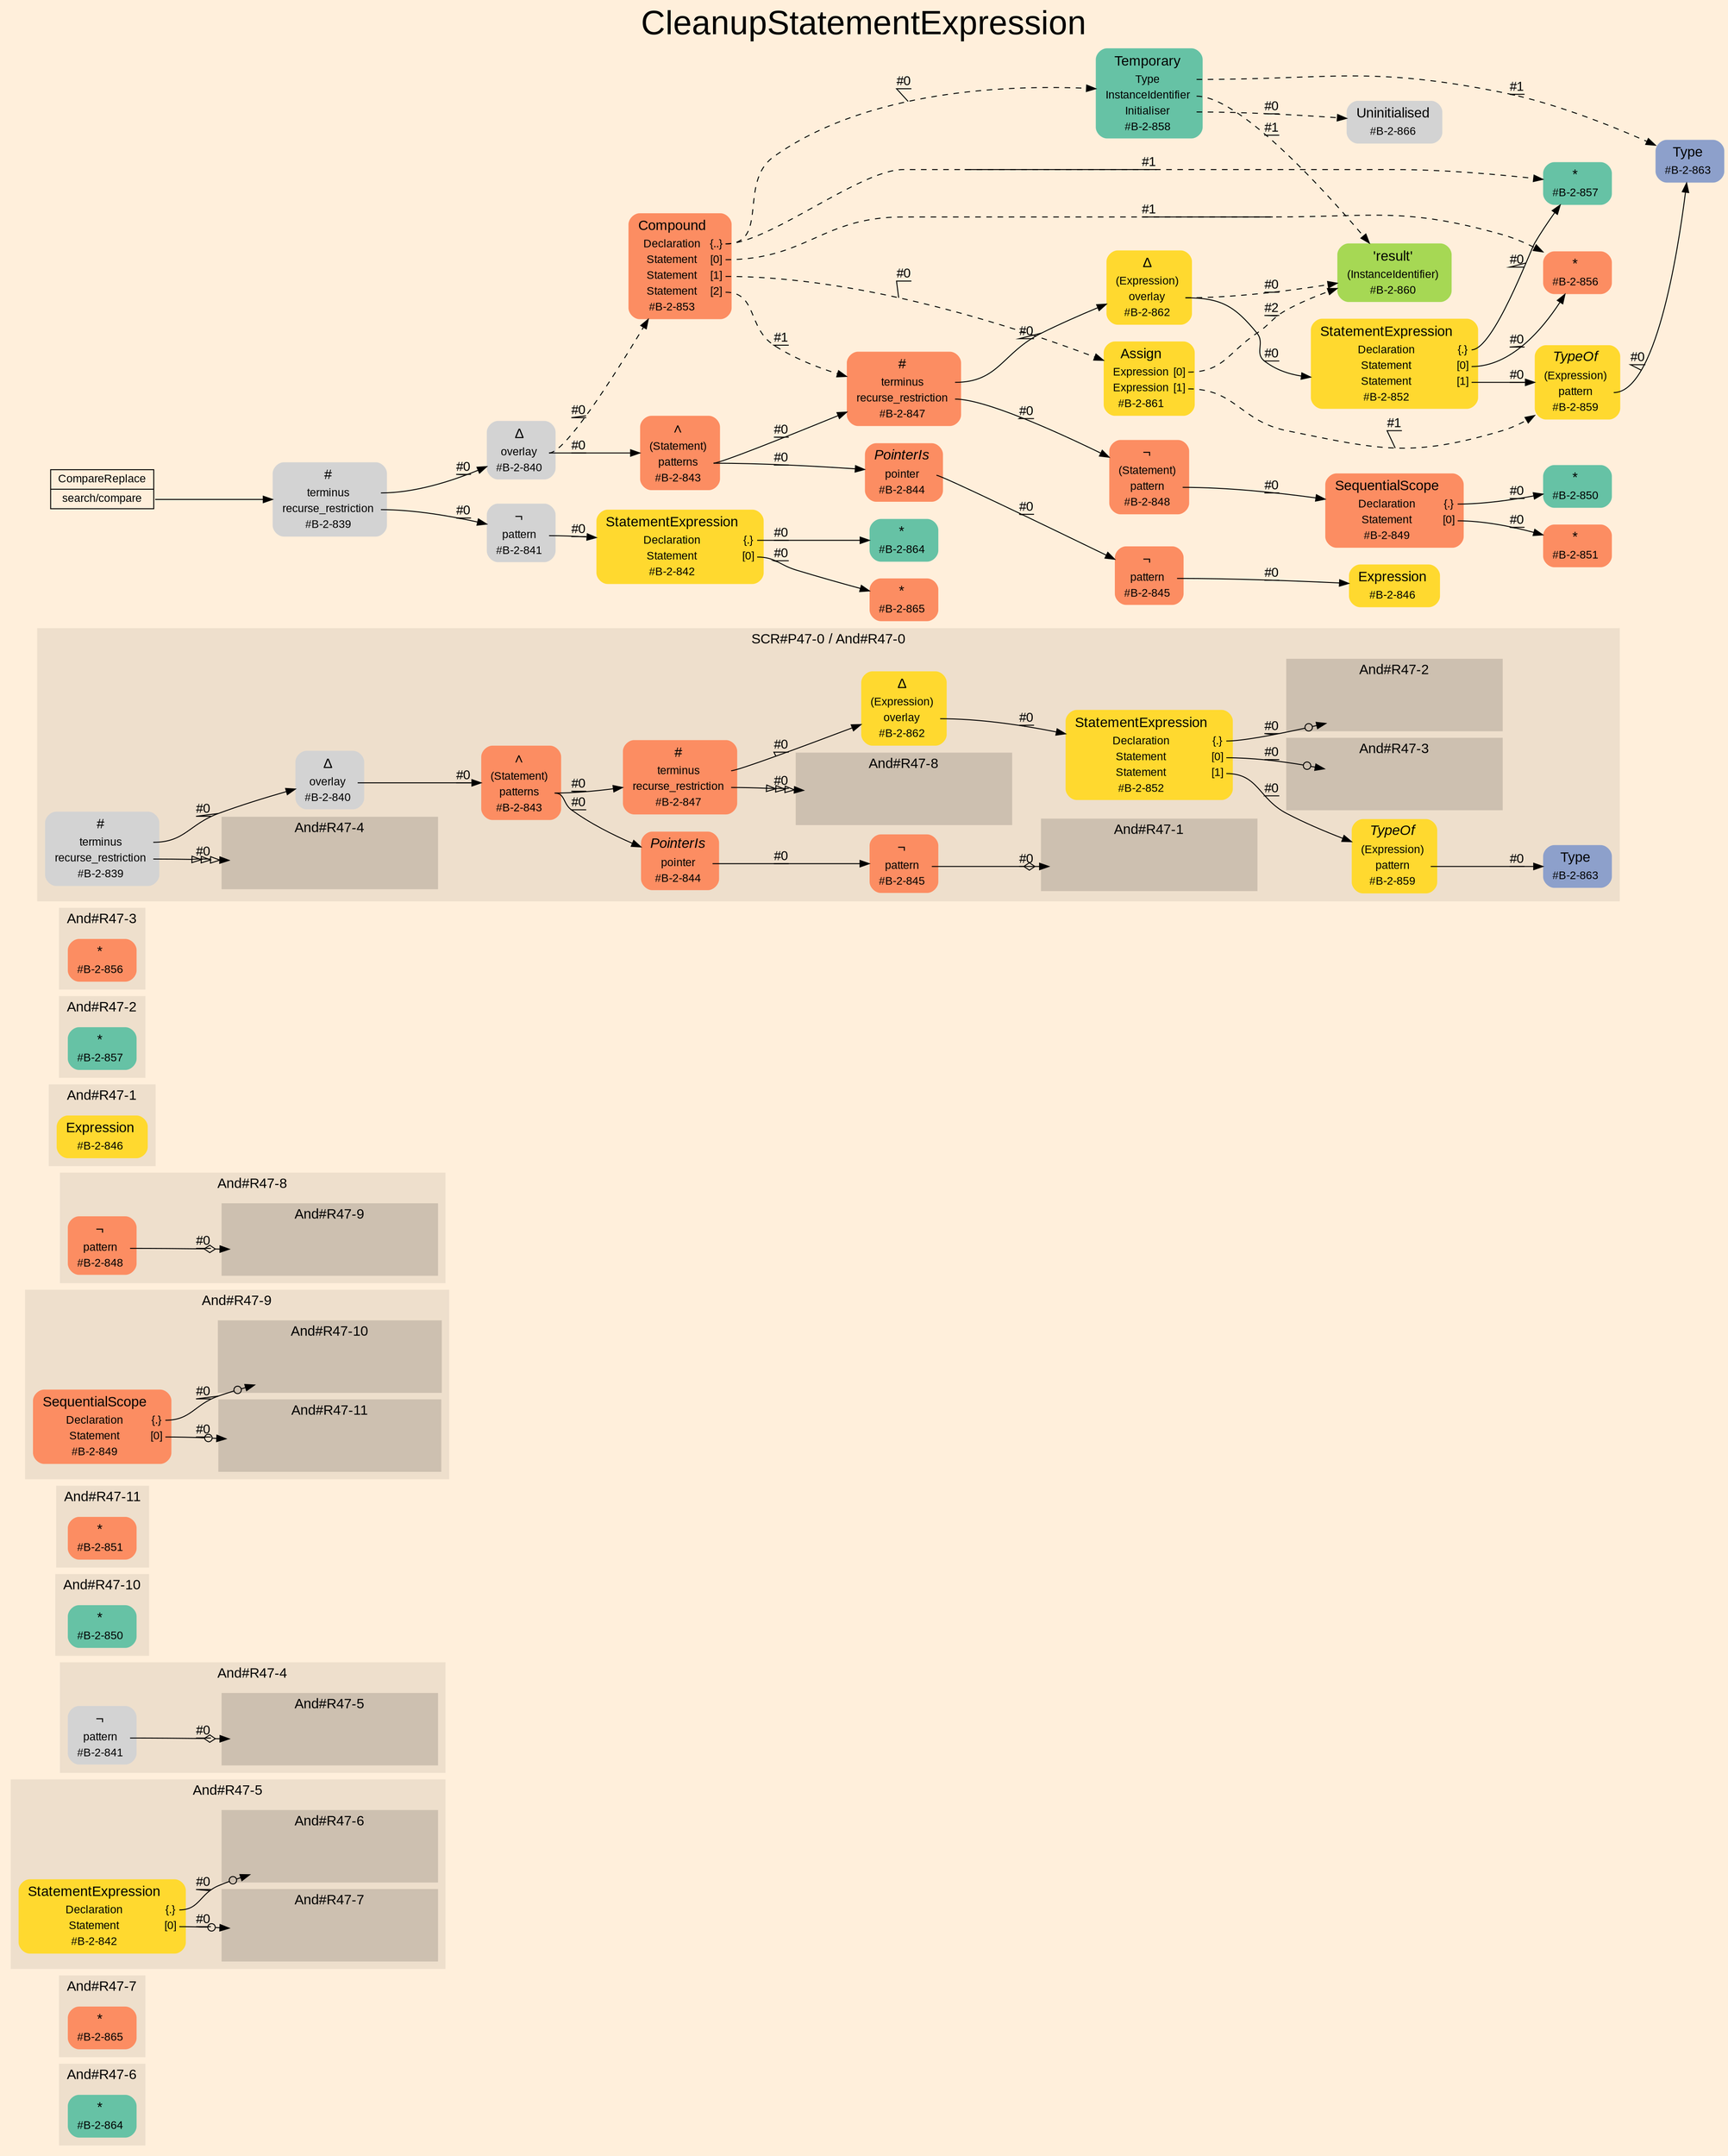 digraph "CleanupStatementExpression" {
label = "CleanupStatementExpression"
labelloc = t
fontsize = "36"
graph [
    rankdir = "LR"
    ranksep = 0.3
    bgcolor = antiquewhite1
    color = black
    fontcolor = black
    fontname = "Arial"
];
node [
    fontname = "Arial"
];
edge [
    fontname = "Arial"
];

// -------------------- figure And#R47-6 --------------------
// -------- region And#R47-6 ----------
subgraph "clusterAnd#R47-6" {
    label = "And#R47-6"
    style = "filled"
    color = antiquewhite2
    fontsize = "15"
    "And#R47-6/#B-2-864" [
        // -------- block And#R47-6/#B-2-864 ----------
        shape = "plaintext"
        fillcolor = "/set28/1"
        label = <<TABLE BORDER="0" CELLBORDER="0" CELLSPACING="0">
         <TR><TD><FONT POINT-SIZE="15.0">*</FONT></TD><TD></TD></TR>
         <TR><TD>#B-2-864</TD><TD PORT="port0"></TD></TR>
        </TABLE>>
        style = "rounded,filled"
        fontsize = "12"
    ];
    
}


// -------------------- figure And#R47-7 --------------------
// -------- region And#R47-7 ----------
subgraph "clusterAnd#R47-7" {
    label = "And#R47-7"
    style = "filled"
    color = antiquewhite2
    fontsize = "15"
    "And#R47-7/#B-2-865" [
        // -------- block And#R47-7/#B-2-865 ----------
        shape = "plaintext"
        fillcolor = "/set28/2"
        label = <<TABLE BORDER="0" CELLBORDER="0" CELLSPACING="0">
         <TR><TD><FONT POINT-SIZE="15.0">*</FONT></TD><TD></TD></TR>
         <TR><TD>#B-2-865</TD><TD PORT="port0"></TD></TR>
        </TABLE>>
        style = "rounded,filled"
        fontsize = "12"
    ];
    
}


// -------------------- figure And#R47-5 --------------------
// -------- region And#R47-5 ----------
subgraph "clusterAnd#R47-5" {
    label = "And#R47-5"
    style = "filled"
    color = antiquewhite2
    fontsize = "15"
    "And#R47-5/#B-2-842" [
        // -------- block And#R47-5/#B-2-842 ----------
        shape = "plaintext"
        fillcolor = "/set28/6"
        label = <<TABLE BORDER="0" CELLBORDER="0" CELLSPACING="0">
         <TR><TD><FONT POINT-SIZE="15.0">StatementExpression</FONT></TD><TD></TD></TR>
         <TR><TD>Declaration</TD><TD PORT="port0">{.}</TD></TR>
         <TR><TD>Statement</TD><TD PORT="port1">[0]</TD></TR>
         <TR><TD>#B-2-842</TD><TD PORT="port2"></TD></TR>
        </TABLE>>
        style = "rounded,filled"
        fontsize = "12"
    ];
    
    // -------- region And#R47-5/And#R47-6 ----------
    subgraph "clusterAnd#R47-5/And#R47-6" {
        label = "And#R47-6"
        style = "filled"
        color = antiquewhite3
        fontsize = "15"
        "And#R47-5/And#R47-6/#B-2-864" [
            // -------- block And#R47-5/And#R47-6/#B-2-864 ----------
            shape = none
            fillcolor = "/set28/1"
            style = "invisible"
        ];
        
    }
    
    // -------- region And#R47-5/And#R47-7 ----------
    subgraph "clusterAnd#R47-5/And#R47-7" {
        label = "And#R47-7"
        style = "filled"
        color = antiquewhite3
        fontsize = "15"
        "And#R47-5/And#R47-7/#B-2-865" [
            // -------- block And#R47-5/And#R47-7/#B-2-865 ----------
            shape = none
            fillcolor = "/set28/2"
            style = "invisible"
        ];
        
    }
    
}

"And#R47-5/#B-2-842":port0 -> "And#R47-5/And#R47-6/#B-2-864" [
    arrowhead="normalnoneodot"
    label = "#0"
    decorate = true
    color = black
    fontcolor = black
];

"And#R47-5/#B-2-842":port1 -> "And#R47-5/And#R47-7/#B-2-865" [
    arrowhead="normalnoneodot"
    label = "#0"
    decorate = true
    color = black
    fontcolor = black
];


// -------------------- figure And#R47-4 --------------------
// -------- region And#R47-4 ----------
subgraph "clusterAnd#R47-4" {
    label = "And#R47-4"
    style = "filled"
    color = antiquewhite2
    fontsize = "15"
    "And#R47-4/#B-2-841" [
        // -------- block And#R47-4/#B-2-841 ----------
        shape = "plaintext"
        label = <<TABLE BORDER="0" CELLBORDER="0" CELLSPACING="0">
         <TR><TD><FONT POINT-SIZE="15.0">¬</FONT></TD><TD></TD></TR>
         <TR><TD>pattern</TD><TD PORT="port0"></TD></TR>
         <TR><TD>#B-2-841</TD><TD PORT="port1"></TD></TR>
        </TABLE>>
        style = "rounded,filled"
        fontsize = "12"
    ];
    
    // -------- region And#R47-4/And#R47-5 ----------
    subgraph "clusterAnd#R47-4/And#R47-5" {
        label = "And#R47-5"
        style = "filled"
        color = antiquewhite3
        fontsize = "15"
        "And#R47-4/And#R47-5/#B-2-842" [
            // -------- block And#R47-4/And#R47-5/#B-2-842 ----------
            shape = none
            fillcolor = "/set28/6"
            style = "invisible"
        ];
        
    }
    
}

"And#R47-4/#B-2-841":port0 -> "And#R47-4/And#R47-5/#B-2-842" [
    arrowhead="normalnoneodiamond"
    label = "#0"
    decorate = true
    color = black
    fontcolor = black
];


// -------------------- figure And#R47-10 --------------------
// -------- region And#R47-10 ----------
subgraph "clusterAnd#R47-10" {
    label = "And#R47-10"
    style = "filled"
    color = antiquewhite2
    fontsize = "15"
    "And#R47-10/#B-2-850" [
        // -------- block And#R47-10/#B-2-850 ----------
        shape = "plaintext"
        fillcolor = "/set28/1"
        label = <<TABLE BORDER="0" CELLBORDER="0" CELLSPACING="0">
         <TR><TD><FONT POINT-SIZE="15.0">*</FONT></TD><TD></TD></TR>
         <TR><TD>#B-2-850</TD><TD PORT="port0"></TD></TR>
        </TABLE>>
        style = "rounded,filled"
        fontsize = "12"
    ];
    
}


// -------------------- figure And#R47-11 --------------------
// -------- region And#R47-11 ----------
subgraph "clusterAnd#R47-11" {
    label = "And#R47-11"
    style = "filled"
    color = antiquewhite2
    fontsize = "15"
    "And#R47-11/#B-2-851" [
        // -------- block And#R47-11/#B-2-851 ----------
        shape = "plaintext"
        fillcolor = "/set28/2"
        label = <<TABLE BORDER="0" CELLBORDER="0" CELLSPACING="0">
         <TR><TD><FONT POINT-SIZE="15.0">*</FONT></TD><TD></TD></TR>
         <TR><TD>#B-2-851</TD><TD PORT="port0"></TD></TR>
        </TABLE>>
        style = "rounded,filled"
        fontsize = "12"
    ];
    
}


// -------------------- figure And#R47-9 --------------------
// -------- region And#R47-9 ----------
subgraph "clusterAnd#R47-9" {
    label = "And#R47-9"
    style = "filled"
    color = antiquewhite2
    fontsize = "15"
    "And#R47-9/#B-2-849" [
        // -------- block And#R47-9/#B-2-849 ----------
        shape = "plaintext"
        fillcolor = "/set28/2"
        label = <<TABLE BORDER="0" CELLBORDER="0" CELLSPACING="0">
         <TR><TD><FONT POINT-SIZE="15.0">SequentialScope</FONT></TD><TD></TD></TR>
         <TR><TD>Declaration</TD><TD PORT="port0">{.}</TD></TR>
         <TR><TD>Statement</TD><TD PORT="port1">[0]</TD></TR>
         <TR><TD>#B-2-849</TD><TD PORT="port2"></TD></TR>
        </TABLE>>
        style = "rounded,filled"
        fontsize = "12"
    ];
    
    // -------- region And#R47-9/And#R47-10 ----------
    subgraph "clusterAnd#R47-9/And#R47-10" {
        label = "And#R47-10"
        style = "filled"
        color = antiquewhite3
        fontsize = "15"
        "And#R47-9/And#R47-10/#B-2-850" [
            // -------- block And#R47-9/And#R47-10/#B-2-850 ----------
            shape = none
            fillcolor = "/set28/1"
            style = "invisible"
        ];
        
    }
    
    // -------- region And#R47-9/And#R47-11 ----------
    subgraph "clusterAnd#R47-9/And#R47-11" {
        label = "And#R47-11"
        style = "filled"
        color = antiquewhite3
        fontsize = "15"
        "And#R47-9/And#R47-11/#B-2-851" [
            // -------- block And#R47-9/And#R47-11/#B-2-851 ----------
            shape = none
            fillcolor = "/set28/2"
            style = "invisible"
        ];
        
    }
    
}

"And#R47-9/#B-2-849":port0 -> "And#R47-9/And#R47-10/#B-2-850" [
    arrowhead="normalnoneodot"
    label = "#0"
    decorate = true
    color = black
    fontcolor = black
];

"And#R47-9/#B-2-849":port1 -> "And#R47-9/And#R47-11/#B-2-851" [
    arrowhead="normalnoneodot"
    label = "#0"
    decorate = true
    color = black
    fontcolor = black
];


// -------------------- figure And#R47-8 --------------------
// -------- region And#R47-8 ----------
subgraph "clusterAnd#R47-8" {
    label = "And#R47-8"
    style = "filled"
    color = antiquewhite2
    fontsize = "15"
    "And#R47-8/#B-2-848" [
        // -------- block And#R47-8/#B-2-848 ----------
        shape = "plaintext"
        fillcolor = "/set28/2"
        label = <<TABLE BORDER="0" CELLBORDER="0" CELLSPACING="0">
         <TR><TD><FONT POINT-SIZE="15.0">¬</FONT></TD><TD></TD></TR>
         <TR><TD>pattern</TD><TD PORT="port0"></TD></TR>
         <TR><TD>#B-2-848</TD><TD PORT="port1"></TD></TR>
        </TABLE>>
        style = "rounded,filled"
        fontsize = "12"
    ];
    
    // -------- region And#R47-8/And#R47-9 ----------
    subgraph "clusterAnd#R47-8/And#R47-9" {
        label = "And#R47-9"
        style = "filled"
        color = antiquewhite3
        fontsize = "15"
        "And#R47-8/And#R47-9/#B-2-849" [
            // -------- block And#R47-8/And#R47-9/#B-2-849 ----------
            shape = none
            fillcolor = "/set28/2"
            style = "invisible"
        ];
        
    }
    
}

"And#R47-8/#B-2-848":port0 -> "And#R47-8/And#R47-9/#B-2-849" [
    arrowhead="normalnoneodiamond"
    label = "#0"
    decorate = true
    color = black
    fontcolor = black
];


// -------------------- figure And#R47-1 --------------------
// -------- region And#R47-1 ----------
subgraph "clusterAnd#R47-1" {
    label = "And#R47-1"
    style = "filled"
    color = antiquewhite2
    fontsize = "15"
    "And#R47-1/#B-2-846" [
        // -------- block And#R47-1/#B-2-846 ----------
        shape = "plaintext"
        fillcolor = "/set28/6"
        label = <<TABLE BORDER="0" CELLBORDER="0" CELLSPACING="0">
         <TR><TD><FONT POINT-SIZE="15.0">Expression</FONT></TD><TD></TD></TR>
         <TR><TD>#B-2-846</TD><TD PORT="port0"></TD></TR>
        </TABLE>>
        style = "rounded,filled"
        fontsize = "12"
    ];
    
}


// -------------------- figure And#R47-2 --------------------
// -------- region And#R47-2 ----------
subgraph "clusterAnd#R47-2" {
    label = "And#R47-2"
    style = "filled"
    color = antiquewhite2
    fontsize = "15"
    "And#R47-2/#B-2-857" [
        // -------- block And#R47-2/#B-2-857 ----------
        shape = "plaintext"
        fillcolor = "/set28/1"
        label = <<TABLE BORDER="0" CELLBORDER="0" CELLSPACING="0">
         <TR><TD><FONT POINT-SIZE="15.0">*</FONT></TD><TD></TD></TR>
         <TR><TD>#B-2-857</TD><TD PORT="port0"></TD></TR>
        </TABLE>>
        style = "rounded,filled"
        fontsize = "12"
    ];
    
}


// -------------------- figure And#R47-3 --------------------
// -------- region And#R47-3 ----------
subgraph "clusterAnd#R47-3" {
    label = "And#R47-3"
    style = "filled"
    color = antiquewhite2
    fontsize = "15"
    "And#R47-3/#B-2-856" [
        // -------- block And#R47-3/#B-2-856 ----------
        shape = "plaintext"
        fillcolor = "/set28/2"
        label = <<TABLE BORDER="0" CELLBORDER="0" CELLSPACING="0">
         <TR><TD><FONT POINT-SIZE="15.0">*</FONT></TD><TD></TD></TR>
         <TR><TD>#B-2-856</TD><TD PORT="port0"></TD></TR>
        </TABLE>>
        style = "rounded,filled"
        fontsize = "12"
    ];
    
}


// -------------------- figure And#R47-0 --------------------
// -------- region And#R47-0 ----------
subgraph "clusterAnd#R47-0" {
    label = "SCR#P47-0 / And#R47-0"
    style = "filled"
    color = antiquewhite2
    fontsize = "15"
    "And#R47-0/#B-2-852" [
        // -------- block And#R47-0/#B-2-852 ----------
        shape = "plaintext"
        fillcolor = "/set28/6"
        label = <<TABLE BORDER="0" CELLBORDER="0" CELLSPACING="0">
         <TR><TD><FONT POINT-SIZE="15.0">StatementExpression</FONT></TD><TD></TD></TR>
         <TR><TD>Declaration</TD><TD PORT="port0">{.}</TD></TR>
         <TR><TD>Statement</TD><TD PORT="port1">[0]</TD></TR>
         <TR><TD>Statement</TD><TD PORT="port2">[1]</TD></TR>
         <TR><TD>#B-2-852</TD><TD PORT="port3"></TD></TR>
        </TABLE>>
        style = "rounded,filled"
        fontsize = "12"
    ];
    
    "And#R47-0/#B-2-844" [
        // -------- block And#R47-0/#B-2-844 ----------
        shape = "plaintext"
        fillcolor = "/set28/2"
        label = <<TABLE BORDER="0" CELLBORDER="0" CELLSPACING="0">
         <TR><TD><FONT POINT-SIZE="15.0"><I>PointerIs</I></FONT></TD><TD></TD></TR>
         <TR><TD>pointer</TD><TD PORT="port0"></TD></TR>
         <TR><TD>#B-2-844</TD><TD PORT="port1"></TD></TR>
        </TABLE>>
        style = "rounded,filled"
        fontsize = "12"
    ];
    
    "And#R47-0/#B-2-863" [
        // -------- block And#R47-0/#B-2-863 ----------
        shape = "plaintext"
        fillcolor = "/set28/3"
        label = <<TABLE BORDER="0" CELLBORDER="0" CELLSPACING="0">
         <TR><TD><FONT POINT-SIZE="15.0">Type</FONT></TD><TD></TD></TR>
         <TR><TD>#B-2-863</TD><TD PORT="port0"></TD></TR>
        </TABLE>>
        style = "rounded,filled"
        fontsize = "12"
    ];
    
    "And#R47-0/#B-2-859" [
        // -------- block And#R47-0/#B-2-859 ----------
        shape = "plaintext"
        fillcolor = "/set28/6"
        label = <<TABLE BORDER="0" CELLBORDER="0" CELLSPACING="0">
         <TR><TD><FONT POINT-SIZE="15.0"><I>TypeOf</I></FONT></TD><TD></TD></TR>
         <TR><TD>(Expression)</TD><TD PORT="port0"></TD></TR>
         <TR><TD>pattern</TD><TD PORT="port1"></TD></TR>
         <TR><TD>#B-2-859</TD><TD PORT="port2"></TD></TR>
        </TABLE>>
        style = "rounded,filled"
        fontsize = "12"
    ];
    
    "And#R47-0/#B-2-862" [
        // -------- block And#R47-0/#B-2-862 ----------
        shape = "plaintext"
        fillcolor = "/set28/6"
        label = <<TABLE BORDER="0" CELLBORDER="0" CELLSPACING="0">
         <TR><TD><FONT POINT-SIZE="15.0">Δ</FONT></TD><TD></TD></TR>
         <TR><TD>(Expression)</TD><TD PORT="port0"></TD></TR>
         <TR><TD>overlay</TD><TD PORT="port1"></TD></TR>
         <TR><TD>#B-2-862</TD><TD PORT="port2"></TD></TR>
        </TABLE>>
        style = "rounded,filled"
        fontsize = "12"
    ];
    
    "And#R47-0/#B-2-839" [
        // -------- block And#R47-0/#B-2-839 ----------
        shape = "plaintext"
        label = <<TABLE BORDER="0" CELLBORDER="0" CELLSPACING="0">
         <TR><TD><FONT POINT-SIZE="15.0">#</FONT></TD><TD></TD></TR>
         <TR><TD>terminus</TD><TD PORT="port0"></TD></TR>
         <TR><TD>recurse_restriction</TD><TD PORT="port1"></TD></TR>
         <TR><TD>#B-2-839</TD><TD PORT="port2"></TD></TR>
        </TABLE>>
        style = "rounded,filled"
        fontsize = "12"
    ];
    
    "And#R47-0/#B-2-847" [
        // -------- block And#R47-0/#B-2-847 ----------
        shape = "plaintext"
        fillcolor = "/set28/2"
        label = <<TABLE BORDER="0" CELLBORDER="0" CELLSPACING="0">
         <TR><TD><FONT POINT-SIZE="15.0">#</FONT></TD><TD></TD></TR>
         <TR><TD>terminus</TD><TD PORT="port0"></TD></TR>
         <TR><TD>recurse_restriction</TD><TD PORT="port1"></TD></TR>
         <TR><TD>#B-2-847</TD><TD PORT="port2"></TD></TR>
        </TABLE>>
        style = "rounded,filled"
        fontsize = "12"
    ];
    
    "And#R47-0/#B-2-843" [
        // -------- block And#R47-0/#B-2-843 ----------
        shape = "plaintext"
        fillcolor = "/set28/2"
        label = <<TABLE BORDER="0" CELLBORDER="0" CELLSPACING="0">
         <TR><TD><FONT POINT-SIZE="15.0">∧</FONT></TD><TD></TD></TR>
         <TR><TD>(Statement)</TD><TD PORT="port0"></TD></TR>
         <TR><TD>patterns</TD><TD PORT="port1"></TD></TR>
         <TR><TD>#B-2-843</TD><TD PORT="port2"></TD></TR>
        </TABLE>>
        style = "rounded,filled"
        fontsize = "12"
    ];
    
    "And#R47-0/#B-2-845" [
        // -------- block And#R47-0/#B-2-845 ----------
        shape = "plaintext"
        fillcolor = "/set28/2"
        label = <<TABLE BORDER="0" CELLBORDER="0" CELLSPACING="0">
         <TR><TD><FONT POINT-SIZE="15.0">¬</FONT></TD><TD></TD></TR>
         <TR><TD>pattern</TD><TD PORT="port0"></TD></TR>
         <TR><TD>#B-2-845</TD><TD PORT="port1"></TD></TR>
        </TABLE>>
        style = "rounded,filled"
        fontsize = "12"
    ];
    
    "And#R47-0/#B-2-840" [
        // -------- block And#R47-0/#B-2-840 ----------
        shape = "plaintext"
        label = <<TABLE BORDER="0" CELLBORDER="0" CELLSPACING="0">
         <TR><TD><FONT POINT-SIZE="15.0">Δ</FONT></TD><TD></TD></TR>
         <TR><TD>overlay</TD><TD PORT="port0"></TD></TR>
         <TR><TD>#B-2-840</TD><TD PORT="port1"></TD></TR>
        </TABLE>>
        style = "rounded,filled"
        fontsize = "12"
    ];
    
    // -------- region And#R47-0/And#R47-1 ----------
    subgraph "clusterAnd#R47-0/And#R47-1" {
        label = "And#R47-1"
        style = "filled"
        color = antiquewhite3
        fontsize = "15"
        "And#R47-0/And#R47-1/#B-2-846" [
            // -------- block And#R47-0/And#R47-1/#B-2-846 ----------
            shape = none
            fillcolor = "/set28/6"
            style = "invisible"
        ];
        
    }
    
    // -------- region And#R47-0/And#R47-2 ----------
    subgraph "clusterAnd#R47-0/And#R47-2" {
        label = "And#R47-2"
        style = "filled"
        color = antiquewhite3
        fontsize = "15"
        "And#R47-0/And#R47-2/#B-2-857" [
            // -------- block And#R47-0/And#R47-2/#B-2-857 ----------
            shape = none
            fillcolor = "/set28/1"
            style = "invisible"
        ];
        
    }
    
    // -------- region And#R47-0/And#R47-3 ----------
    subgraph "clusterAnd#R47-0/And#R47-3" {
        label = "And#R47-3"
        style = "filled"
        color = antiquewhite3
        fontsize = "15"
        "And#R47-0/And#R47-3/#B-2-856" [
            // -------- block And#R47-0/And#R47-3/#B-2-856 ----------
            shape = none
            fillcolor = "/set28/2"
            style = "invisible"
        ];
        
    }
    
    // -------- region And#R47-0/And#R47-4 ----------
    subgraph "clusterAnd#R47-0/And#R47-4" {
        label = "And#R47-4"
        style = "filled"
        color = antiquewhite3
        fontsize = "15"
        "And#R47-0/And#R47-4/#B-2-841" [
            // -------- block And#R47-0/And#R47-4/#B-2-841 ----------
            shape = none
            style = "invisible"
        ];
        
    }
    
    // -------- region And#R47-0/And#R47-8 ----------
    subgraph "clusterAnd#R47-0/And#R47-8" {
        label = "And#R47-8"
        style = "filled"
        color = antiquewhite3
        fontsize = "15"
        "And#R47-0/And#R47-8/#B-2-848" [
            // -------- block And#R47-0/And#R47-8/#B-2-848 ----------
            shape = none
            fillcolor = "/set28/2"
            style = "invisible"
        ];
        
    }
    
}

"And#R47-0/#B-2-852":port0 -> "And#R47-0/And#R47-2/#B-2-857" [
    arrowhead="normalnoneodot"
    label = "#0"
    decorate = true
    color = black
    fontcolor = black
];

"And#R47-0/#B-2-852":port1 -> "And#R47-0/And#R47-3/#B-2-856" [
    arrowhead="normalnoneodot"
    label = "#0"
    decorate = true
    color = black
    fontcolor = black
];

"And#R47-0/#B-2-852":port2 -> "And#R47-0/#B-2-859" [
    label = "#0"
    decorate = true
    color = black
    fontcolor = black
];

"And#R47-0/#B-2-844":port0 -> "And#R47-0/#B-2-845" [
    label = "#0"
    decorate = true
    color = black
    fontcolor = black
];

"And#R47-0/#B-2-859":port1 -> "And#R47-0/#B-2-863" [
    label = "#0"
    decorate = true
    color = black
    fontcolor = black
];

"And#R47-0/#B-2-862":port1 -> "And#R47-0/#B-2-852" [
    label = "#0"
    decorate = true
    color = black
    fontcolor = black
];

"And#R47-0/#B-2-839":port0 -> "And#R47-0/#B-2-840" [
    label = "#0"
    decorate = true
    color = black
    fontcolor = black
];

"And#R47-0/#B-2-839":port1 -> "And#R47-0/And#R47-4/#B-2-841" [
    arrowhead="normalonormalonormalonormal"
    label = "#0"
    decorate = true
    color = black
    fontcolor = black
];

"And#R47-0/#B-2-847":port0 -> "And#R47-0/#B-2-862" [
    label = "#0"
    decorate = true
    color = black
    fontcolor = black
];

"And#R47-0/#B-2-847":port1 -> "And#R47-0/And#R47-8/#B-2-848" [
    arrowhead="normalonormalonormalonormal"
    label = "#0"
    decorate = true
    color = black
    fontcolor = black
];

"And#R47-0/#B-2-843":port1 -> "And#R47-0/#B-2-847" [
    label = "#0"
    decorate = true
    color = black
    fontcolor = black
];

"And#R47-0/#B-2-843":port1 -> "And#R47-0/#B-2-844" [
    label = "#0"
    decorate = true
    color = black
    fontcolor = black
];

"And#R47-0/#B-2-845":port0 -> "And#R47-0/And#R47-1/#B-2-846" [
    arrowhead="normalnoneodiamond"
    label = "#0"
    decorate = true
    color = black
    fontcolor = black
];

"And#R47-0/#B-2-840":port0 -> "And#R47-0/#B-2-843" [
    label = "#0"
    decorate = true
    color = black
    fontcolor = black
];


// -------------------- transformation figure --------------------
"CR#X47-10-47" [
    // -------- block CR#X47-10-47 ----------
    shape = "record"
    fillcolor = antiquewhite1
    label = "<fixed> CompareReplace | <port0> search/compare"
    style = "filled"
    fontsize = "12"
    color = black
    fontcolor = black
];

"#B-2-839" [
    // -------- block #B-2-839 ----------
    shape = "plaintext"
    label = <<TABLE BORDER="0" CELLBORDER="0" CELLSPACING="0">
     <TR><TD><FONT POINT-SIZE="15.0">#</FONT></TD><TD></TD></TR>
     <TR><TD>terminus</TD><TD PORT="port0"></TD></TR>
     <TR><TD>recurse_restriction</TD><TD PORT="port1"></TD></TR>
     <TR><TD>#B-2-839</TD><TD PORT="port2"></TD></TR>
    </TABLE>>
    style = "rounded,filled"
    fontsize = "12"
];

"#B-2-840" [
    // -------- block #B-2-840 ----------
    shape = "plaintext"
    label = <<TABLE BORDER="0" CELLBORDER="0" CELLSPACING="0">
     <TR><TD><FONT POINT-SIZE="15.0">Δ</FONT></TD><TD></TD></TR>
     <TR><TD>overlay</TD><TD PORT="port0"></TD></TR>
     <TR><TD>#B-2-840</TD><TD PORT="port1"></TD></TR>
    </TABLE>>
    style = "rounded,filled"
    fontsize = "12"
];

"#B-2-843" [
    // -------- block #B-2-843 ----------
    shape = "plaintext"
    fillcolor = "/set28/2"
    label = <<TABLE BORDER="0" CELLBORDER="0" CELLSPACING="0">
     <TR><TD><FONT POINT-SIZE="15.0">∧</FONT></TD><TD></TD></TR>
     <TR><TD>(Statement)</TD><TD PORT="port0"></TD></TR>
     <TR><TD>patterns</TD><TD PORT="port1"></TD></TR>
     <TR><TD>#B-2-843</TD><TD PORT="port2"></TD></TR>
    </TABLE>>
    style = "rounded,filled"
    fontsize = "12"
];

"#B-2-847" [
    // -------- block #B-2-847 ----------
    shape = "plaintext"
    fillcolor = "/set28/2"
    label = <<TABLE BORDER="0" CELLBORDER="0" CELLSPACING="0">
     <TR><TD><FONT POINT-SIZE="15.0">#</FONT></TD><TD></TD></TR>
     <TR><TD>terminus</TD><TD PORT="port0"></TD></TR>
     <TR><TD>recurse_restriction</TD><TD PORT="port1"></TD></TR>
     <TR><TD>#B-2-847</TD><TD PORT="port2"></TD></TR>
    </TABLE>>
    style = "rounded,filled"
    fontsize = "12"
];

"#B-2-862" [
    // -------- block #B-2-862 ----------
    shape = "plaintext"
    fillcolor = "/set28/6"
    label = <<TABLE BORDER="0" CELLBORDER="0" CELLSPACING="0">
     <TR><TD><FONT POINT-SIZE="15.0">Δ</FONT></TD><TD></TD></TR>
     <TR><TD>(Expression)</TD><TD PORT="port0"></TD></TR>
     <TR><TD>overlay</TD><TD PORT="port1"></TD></TR>
     <TR><TD>#B-2-862</TD><TD PORT="port2"></TD></TR>
    </TABLE>>
    style = "rounded,filled"
    fontsize = "12"
];

"#B-2-852" [
    // -------- block #B-2-852 ----------
    shape = "plaintext"
    fillcolor = "/set28/6"
    label = <<TABLE BORDER="0" CELLBORDER="0" CELLSPACING="0">
     <TR><TD><FONT POINT-SIZE="15.0">StatementExpression</FONT></TD><TD></TD></TR>
     <TR><TD>Declaration</TD><TD PORT="port0">{.}</TD></TR>
     <TR><TD>Statement</TD><TD PORT="port1">[0]</TD></TR>
     <TR><TD>Statement</TD><TD PORT="port2">[1]</TD></TR>
     <TR><TD>#B-2-852</TD><TD PORT="port3"></TD></TR>
    </TABLE>>
    style = "rounded,filled"
    fontsize = "12"
];

"#B-2-857" [
    // -------- block #B-2-857 ----------
    shape = "plaintext"
    fillcolor = "/set28/1"
    label = <<TABLE BORDER="0" CELLBORDER="0" CELLSPACING="0">
     <TR><TD><FONT POINT-SIZE="15.0">*</FONT></TD><TD></TD></TR>
     <TR><TD>#B-2-857</TD><TD PORT="port0"></TD></TR>
    </TABLE>>
    style = "rounded,filled"
    fontsize = "12"
];

"#B-2-856" [
    // -------- block #B-2-856 ----------
    shape = "plaintext"
    fillcolor = "/set28/2"
    label = <<TABLE BORDER="0" CELLBORDER="0" CELLSPACING="0">
     <TR><TD><FONT POINT-SIZE="15.0">*</FONT></TD><TD></TD></TR>
     <TR><TD>#B-2-856</TD><TD PORT="port0"></TD></TR>
    </TABLE>>
    style = "rounded,filled"
    fontsize = "12"
];

"#B-2-859" [
    // -------- block #B-2-859 ----------
    shape = "plaintext"
    fillcolor = "/set28/6"
    label = <<TABLE BORDER="0" CELLBORDER="0" CELLSPACING="0">
     <TR><TD><FONT POINT-SIZE="15.0"><I>TypeOf</I></FONT></TD><TD></TD></TR>
     <TR><TD>(Expression)</TD><TD PORT="port0"></TD></TR>
     <TR><TD>pattern</TD><TD PORT="port1"></TD></TR>
     <TR><TD>#B-2-859</TD><TD PORT="port2"></TD></TR>
    </TABLE>>
    style = "rounded,filled"
    fontsize = "12"
];

"#B-2-863" [
    // -------- block #B-2-863 ----------
    shape = "plaintext"
    fillcolor = "/set28/3"
    label = <<TABLE BORDER="0" CELLBORDER="0" CELLSPACING="0">
     <TR><TD><FONT POINT-SIZE="15.0">Type</FONT></TD><TD></TD></TR>
     <TR><TD>#B-2-863</TD><TD PORT="port0"></TD></TR>
    </TABLE>>
    style = "rounded,filled"
    fontsize = "12"
];

"#B-2-860" [
    // -------- block #B-2-860 ----------
    shape = "plaintext"
    fillcolor = "/set28/5"
    label = <<TABLE BORDER="0" CELLBORDER="0" CELLSPACING="0">
     <TR><TD><FONT POINT-SIZE="15.0">'result'</FONT></TD><TD></TD></TR>
     <TR><TD>(InstanceIdentifier)</TD><TD PORT="port0"></TD></TR>
     <TR><TD>#B-2-860</TD><TD PORT="port1"></TD></TR>
    </TABLE>>
    style = "rounded,filled"
    fontsize = "12"
];

"#B-2-848" [
    // -------- block #B-2-848 ----------
    shape = "plaintext"
    fillcolor = "/set28/2"
    label = <<TABLE BORDER="0" CELLBORDER="0" CELLSPACING="0">
     <TR><TD><FONT POINT-SIZE="15.0">¬</FONT></TD><TD></TD></TR>
     <TR><TD>(Statement)</TD><TD PORT="port0"></TD></TR>
     <TR><TD>pattern</TD><TD PORT="port1"></TD></TR>
     <TR><TD>#B-2-848</TD><TD PORT="port2"></TD></TR>
    </TABLE>>
    style = "rounded,filled"
    fontsize = "12"
];

"#B-2-849" [
    // -------- block #B-2-849 ----------
    shape = "plaintext"
    fillcolor = "/set28/2"
    label = <<TABLE BORDER="0" CELLBORDER="0" CELLSPACING="0">
     <TR><TD><FONT POINT-SIZE="15.0">SequentialScope</FONT></TD><TD></TD></TR>
     <TR><TD>Declaration</TD><TD PORT="port0">{.}</TD></TR>
     <TR><TD>Statement</TD><TD PORT="port1">[0]</TD></TR>
     <TR><TD>#B-2-849</TD><TD PORT="port2"></TD></TR>
    </TABLE>>
    style = "rounded,filled"
    fontsize = "12"
];

"#B-2-850" [
    // -------- block #B-2-850 ----------
    shape = "plaintext"
    fillcolor = "/set28/1"
    label = <<TABLE BORDER="0" CELLBORDER="0" CELLSPACING="0">
     <TR><TD><FONT POINT-SIZE="15.0">*</FONT></TD><TD></TD></TR>
     <TR><TD>#B-2-850</TD><TD PORT="port0"></TD></TR>
    </TABLE>>
    style = "rounded,filled"
    fontsize = "12"
];

"#B-2-851" [
    // -------- block #B-2-851 ----------
    shape = "plaintext"
    fillcolor = "/set28/2"
    label = <<TABLE BORDER="0" CELLBORDER="0" CELLSPACING="0">
     <TR><TD><FONT POINT-SIZE="15.0">*</FONT></TD><TD></TD></TR>
     <TR><TD>#B-2-851</TD><TD PORT="port0"></TD></TR>
    </TABLE>>
    style = "rounded,filled"
    fontsize = "12"
];

"#B-2-844" [
    // -------- block #B-2-844 ----------
    shape = "plaintext"
    fillcolor = "/set28/2"
    label = <<TABLE BORDER="0" CELLBORDER="0" CELLSPACING="0">
     <TR><TD><FONT POINT-SIZE="15.0"><I>PointerIs</I></FONT></TD><TD></TD></TR>
     <TR><TD>pointer</TD><TD PORT="port0"></TD></TR>
     <TR><TD>#B-2-844</TD><TD PORT="port1"></TD></TR>
    </TABLE>>
    style = "rounded,filled"
    fontsize = "12"
];

"#B-2-845" [
    // -------- block #B-2-845 ----------
    shape = "plaintext"
    fillcolor = "/set28/2"
    label = <<TABLE BORDER="0" CELLBORDER="0" CELLSPACING="0">
     <TR><TD><FONT POINT-SIZE="15.0">¬</FONT></TD><TD></TD></TR>
     <TR><TD>pattern</TD><TD PORT="port0"></TD></TR>
     <TR><TD>#B-2-845</TD><TD PORT="port1"></TD></TR>
    </TABLE>>
    style = "rounded,filled"
    fontsize = "12"
];

"#B-2-846" [
    // -------- block #B-2-846 ----------
    shape = "plaintext"
    fillcolor = "/set28/6"
    label = <<TABLE BORDER="0" CELLBORDER="0" CELLSPACING="0">
     <TR><TD><FONT POINT-SIZE="15.0">Expression</FONT></TD><TD></TD></TR>
     <TR><TD>#B-2-846</TD><TD PORT="port0"></TD></TR>
    </TABLE>>
    style = "rounded,filled"
    fontsize = "12"
];

"#B-2-853" [
    // -------- block #B-2-853 ----------
    shape = "plaintext"
    fillcolor = "/set28/2"
    label = <<TABLE BORDER="0" CELLBORDER="0" CELLSPACING="0">
     <TR><TD><FONT POINT-SIZE="15.0">Compound</FONT></TD><TD></TD></TR>
     <TR><TD>Declaration</TD><TD PORT="port0">{..}</TD></TR>
     <TR><TD>Statement</TD><TD PORT="port1">[0]</TD></TR>
     <TR><TD>Statement</TD><TD PORT="port2">[1]</TD></TR>
     <TR><TD>Statement</TD><TD PORT="port3">[2]</TD></TR>
     <TR><TD>#B-2-853</TD><TD PORT="port4"></TD></TR>
    </TABLE>>
    style = "rounded,filled"
    fontsize = "12"
];

"#B-2-858" [
    // -------- block #B-2-858 ----------
    shape = "plaintext"
    fillcolor = "/set28/1"
    label = <<TABLE BORDER="0" CELLBORDER="0" CELLSPACING="0">
     <TR><TD><FONT POINT-SIZE="15.0">Temporary</FONT></TD><TD></TD></TR>
     <TR><TD>Type</TD><TD PORT="port0"></TD></TR>
     <TR><TD>InstanceIdentifier</TD><TD PORT="port1"></TD></TR>
     <TR><TD>Initialiser</TD><TD PORT="port2"></TD></TR>
     <TR><TD>#B-2-858</TD><TD PORT="port3"></TD></TR>
    </TABLE>>
    style = "rounded,filled"
    fontsize = "12"
];

"#B-2-866" [
    // -------- block #B-2-866 ----------
    shape = "plaintext"
    label = <<TABLE BORDER="0" CELLBORDER="0" CELLSPACING="0">
     <TR><TD><FONT POINT-SIZE="15.0">Uninitialised</FONT></TD><TD></TD></TR>
     <TR><TD>#B-2-866</TD><TD PORT="port0"></TD></TR>
    </TABLE>>
    style = "rounded,filled"
    fontsize = "12"
];

"#B-2-861" [
    // -------- block #B-2-861 ----------
    shape = "plaintext"
    fillcolor = "/set28/6"
    label = <<TABLE BORDER="0" CELLBORDER="0" CELLSPACING="0">
     <TR><TD><FONT POINT-SIZE="15.0">Assign</FONT></TD><TD></TD></TR>
     <TR><TD>Expression</TD><TD PORT="port0">[0]</TD></TR>
     <TR><TD>Expression</TD><TD PORT="port1">[1]</TD></TR>
     <TR><TD>#B-2-861</TD><TD PORT="port2"></TD></TR>
    </TABLE>>
    style = "rounded,filled"
    fontsize = "12"
];

"#B-2-841" [
    // -------- block #B-2-841 ----------
    shape = "plaintext"
    label = <<TABLE BORDER="0" CELLBORDER="0" CELLSPACING="0">
     <TR><TD><FONT POINT-SIZE="15.0">¬</FONT></TD><TD></TD></TR>
     <TR><TD>pattern</TD><TD PORT="port0"></TD></TR>
     <TR><TD>#B-2-841</TD><TD PORT="port1"></TD></TR>
    </TABLE>>
    style = "rounded,filled"
    fontsize = "12"
];

"#B-2-842" [
    // -------- block #B-2-842 ----------
    shape = "plaintext"
    fillcolor = "/set28/6"
    label = <<TABLE BORDER="0" CELLBORDER="0" CELLSPACING="0">
     <TR><TD><FONT POINT-SIZE="15.0">StatementExpression</FONT></TD><TD></TD></TR>
     <TR><TD>Declaration</TD><TD PORT="port0">{.}</TD></TR>
     <TR><TD>Statement</TD><TD PORT="port1">[0]</TD></TR>
     <TR><TD>#B-2-842</TD><TD PORT="port2"></TD></TR>
    </TABLE>>
    style = "rounded,filled"
    fontsize = "12"
];

"#B-2-864" [
    // -------- block #B-2-864 ----------
    shape = "plaintext"
    fillcolor = "/set28/1"
    label = <<TABLE BORDER="0" CELLBORDER="0" CELLSPACING="0">
     <TR><TD><FONT POINT-SIZE="15.0">*</FONT></TD><TD></TD></TR>
     <TR><TD>#B-2-864</TD><TD PORT="port0"></TD></TR>
    </TABLE>>
    style = "rounded,filled"
    fontsize = "12"
];

"#B-2-865" [
    // -------- block #B-2-865 ----------
    shape = "plaintext"
    fillcolor = "/set28/2"
    label = <<TABLE BORDER="0" CELLBORDER="0" CELLSPACING="0">
     <TR><TD><FONT POINT-SIZE="15.0">*</FONT></TD><TD></TD></TR>
     <TR><TD>#B-2-865</TD><TD PORT="port0"></TD></TR>
    </TABLE>>
    style = "rounded,filled"
    fontsize = "12"
];

"CR#X47-10-47":port0 -> "#B-2-839" [
    label = ""
    decorate = true
    color = black
    fontcolor = black
];

"#B-2-839":port0 -> "#B-2-840" [
    label = "#0"
    decorate = true
    color = black
    fontcolor = black
];

"#B-2-839":port1 -> "#B-2-841" [
    label = "#0"
    decorate = true
    color = black
    fontcolor = black
];

"#B-2-840":port0 -> "#B-2-843" [
    label = "#0"
    decorate = true
    color = black
    fontcolor = black
];

"#B-2-840":port0 -> "#B-2-853" [
    style="dashed"
    label = "#0"
    decorate = true
    color = black
    fontcolor = black
];

"#B-2-843":port1 -> "#B-2-847" [
    label = "#0"
    decorate = true
    color = black
    fontcolor = black
];

"#B-2-843":port1 -> "#B-2-844" [
    label = "#0"
    decorate = true
    color = black
    fontcolor = black
];

"#B-2-847":port0 -> "#B-2-862" [
    label = "#0"
    decorate = true
    color = black
    fontcolor = black
];

"#B-2-847":port1 -> "#B-2-848" [
    label = "#0"
    decorate = true
    color = black
    fontcolor = black
];

"#B-2-862":port1 -> "#B-2-852" [
    label = "#0"
    decorate = true
    color = black
    fontcolor = black
];

"#B-2-862":port1 -> "#B-2-860" [
    style="dashed"
    label = "#0"
    decorate = true
    color = black
    fontcolor = black
];

"#B-2-852":port0 -> "#B-2-857" [
    label = "#0"
    decorate = true
    color = black
    fontcolor = black
];

"#B-2-852":port1 -> "#B-2-856" [
    label = "#0"
    decorate = true
    color = black
    fontcolor = black
];

"#B-2-852":port2 -> "#B-2-859" [
    label = "#0"
    decorate = true
    color = black
    fontcolor = black
];

"#B-2-859":port1 -> "#B-2-863" [
    label = "#0"
    decorate = true
    color = black
    fontcolor = black
];

"#B-2-848":port1 -> "#B-2-849" [
    label = "#0"
    decorate = true
    color = black
    fontcolor = black
];

"#B-2-849":port0 -> "#B-2-850" [
    label = "#0"
    decorate = true
    color = black
    fontcolor = black
];

"#B-2-849":port1 -> "#B-2-851" [
    label = "#0"
    decorate = true
    color = black
    fontcolor = black
];

"#B-2-844":port0 -> "#B-2-845" [
    label = "#0"
    decorate = true
    color = black
    fontcolor = black
];

"#B-2-845":port0 -> "#B-2-846" [
    label = "#0"
    decorate = true
    color = black
    fontcolor = black
];

"#B-2-853":port0 -> "#B-2-857" [
    style="dashed"
    label = "#1"
    decorate = true
    color = black
    fontcolor = black
];

"#B-2-853":port0 -> "#B-2-858" [
    style="dashed"
    label = "#0"
    decorate = true
    color = black
    fontcolor = black
];

"#B-2-853":port1 -> "#B-2-856" [
    style="dashed"
    label = "#1"
    decorate = true
    color = black
    fontcolor = black
];

"#B-2-853":port2 -> "#B-2-861" [
    style="dashed"
    label = "#0"
    decorate = true
    color = black
    fontcolor = black
];

"#B-2-853":port3 -> "#B-2-847" [
    style="dashed"
    label = "#1"
    decorate = true
    color = black
    fontcolor = black
];

"#B-2-858":port0 -> "#B-2-863" [
    style="dashed"
    label = "#1"
    decorate = true
    color = black
    fontcolor = black
];

"#B-2-858":port1 -> "#B-2-860" [
    style="dashed"
    label = "#1"
    decorate = true
    color = black
    fontcolor = black
];

"#B-2-858":port2 -> "#B-2-866" [
    style="dashed"
    label = "#0"
    decorate = true
    color = black
    fontcolor = black
];

"#B-2-861":port0 -> "#B-2-860" [
    style="dashed"
    label = "#2"
    decorate = true
    color = black
    fontcolor = black
];

"#B-2-861":port1 -> "#B-2-859" [
    style="dashed"
    label = "#1"
    decorate = true
    color = black
    fontcolor = black
];

"#B-2-841":port0 -> "#B-2-842" [
    label = "#0"
    decorate = true
    color = black
    fontcolor = black
];

"#B-2-842":port0 -> "#B-2-864" [
    label = "#0"
    decorate = true
    color = black
    fontcolor = black
];

"#B-2-842":port1 -> "#B-2-865" [
    label = "#0"
    decorate = true
    color = black
    fontcolor = black
];


}
